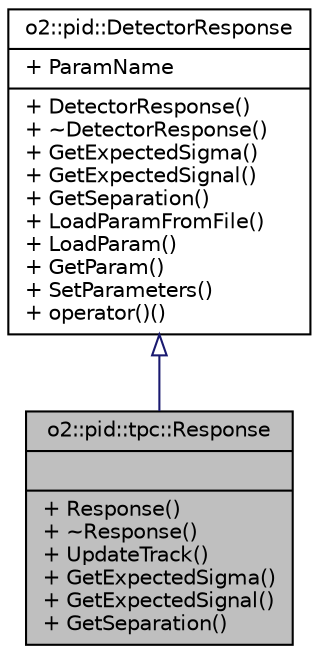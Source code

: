 digraph "o2::pid::tpc::Response"
{
 // INTERACTIVE_SVG=YES
  bgcolor="transparent";
  edge [fontname="Helvetica",fontsize="10",labelfontname="Helvetica",labelfontsize="10"];
  node [fontname="Helvetica",fontsize="10",shape=record];
  Node0 [label="{o2::pid::tpc::Response\n||+ Response()\l+ ~Response()\l+ UpdateTrack()\l+ GetExpectedSigma()\l+ GetExpectedSignal()\l+ GetSeparation()\l}",height=0.2,width=0.4,color="black", fillcolor="grey75", style="filled", fontcolor="black"];
  Node1 -> Node0 [dir="back",color="midnightblue",fontsize="10",style="solid",arrowtail="onormal",fontname="Helvetica"];
  Node1 [label="{o2::pid::DetectorResponse\n|+ ParamName\l|+ DetectorResponse()\l+ ~DetectorResponse()\l+ GetExpectedSigma()\l+ GetExpectedSignal()\l+ GetSeparation()\l+ LoadParamFromFile()\l+ LoadParam()\l+ GetParam()\l+ SetParameters()\l+ operator()()\l}",height=0.2,width=0.4,color="black",URL="$dc/d34/classo2_1_1pid_1_1DetectorResponse.html",tooltip="Class to handle the general detector response. "];
}
